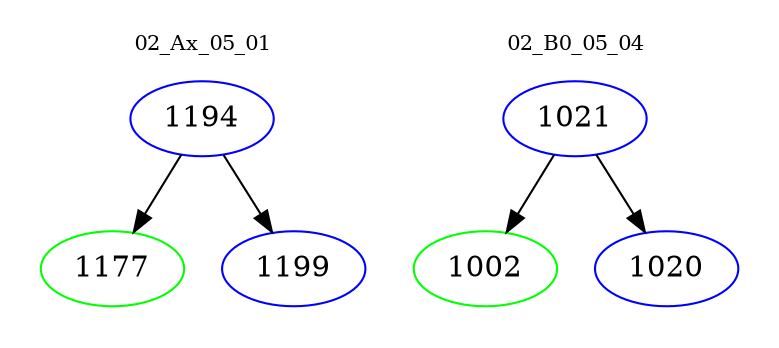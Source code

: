 digraph{
subgraph cluster_0 {
color = white
label = "02_Ax_05_01";
fontsize=10;
T0_1194 [label="1194", color="blue"]
T0_1194 -> T0_1177 [color="black"]
T0_1177 [label="1177", color="green"]
T0_1194 -> T0_1199 [color="black"]
T0_1199 [label="1199", color="blue"]
}
subgraph cluster_1 {
color = white
label = "02_B0_05_04";
fontsize=10;
T1_1021 [label="1021", color="blue"]
T1_1021 -> T1_1002 [color="black"]
T1_1002 [label="1002", color="green"]
T1_1021 -> T1_1020 [color="black"]
T1_1020 [label="1020", color="blue"]
}
}
